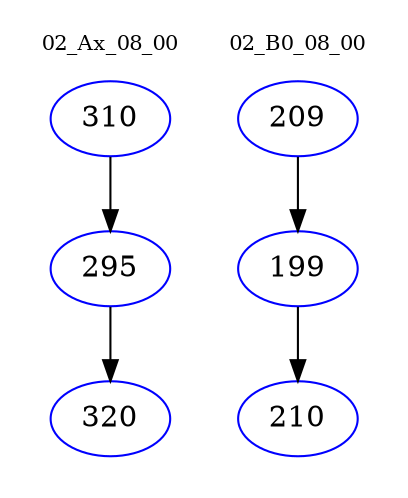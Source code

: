 digraph{
subgraph cluster_0 {
color = white
label = "02_Ax_08_00";
fontsize=10;
T0_310 [label="310", color="blue"]
T0_310 -> T0_295 [color="black"]
T0_295 [label="295", color="blue"]
T0_295 -> T0_320 [color="black"]
T0_320 [label="320", color="blue"]
}
subgraph cluster_1 {
color = white
label = "02_B0_08_00";
fontsize=10;
T1_209 [label="209", color="blue"]
T1_209 -> T1_199 [color="black"]
T1_199 [label="199", color="blue"]
T1_199 -> T1_210 [color="black"]
T1_210 [label="210", color="blue"]
}
}
